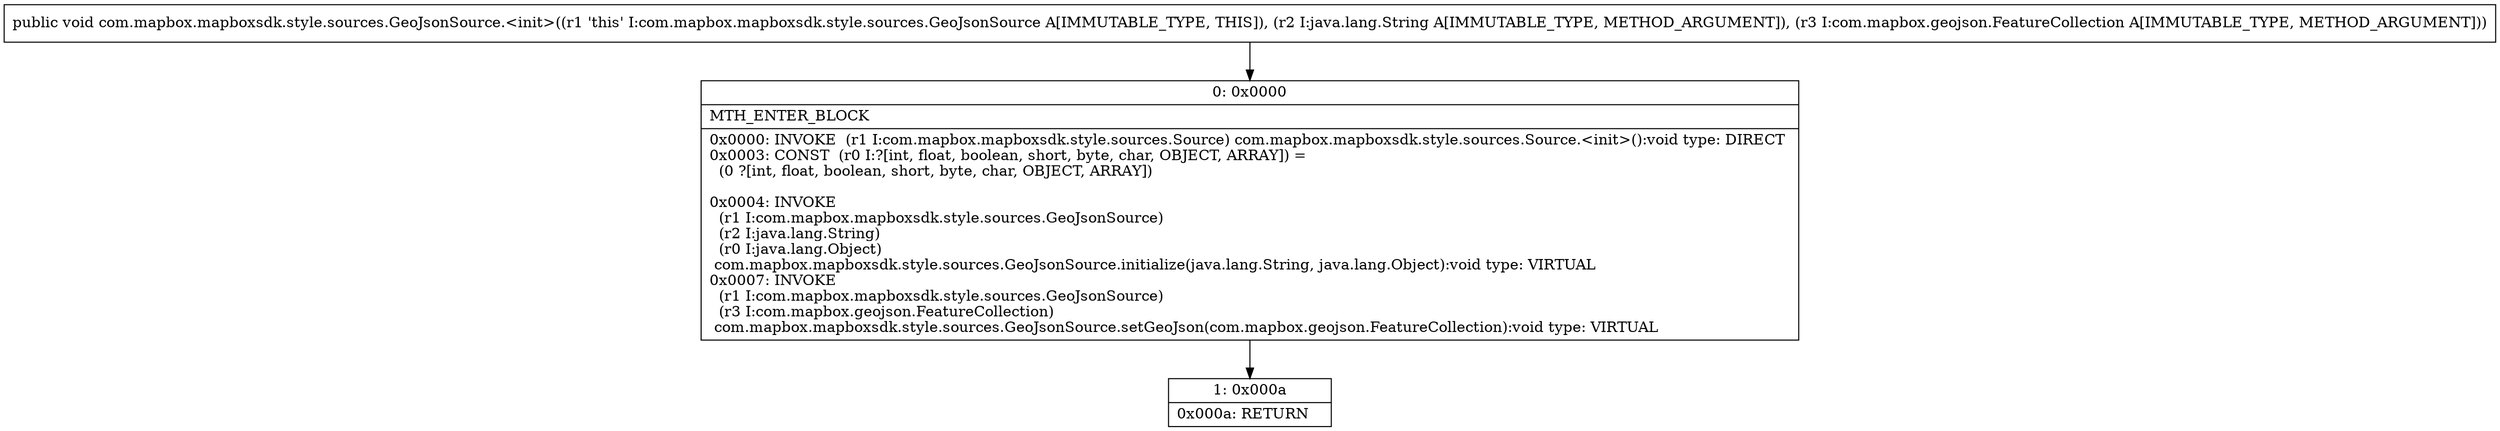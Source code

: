 digraph "CFG forcom.mapbox.mapboxsdk.style.sources.GeoJsonSource.\<init\>(Ljava\/lang\/String;Lcom\/mapbox\/geojson\/FeatureCollection;)V" {
Node_0 [shape=record,label="{0\:\ 0x0000|MTH_ENTER_BLOCK\l|0x0000: INVOKE  (r1 I:com.mapbox.mapboxsdk.style.sources.Source) com.mapbox.mapboxsdk.style.sources.Source.\<init\>():void type: DIRECT \l0x0003: CONST  (r0 I:?[int, float, boolean, short, byte, char, OBJECT, ARRAY]) = \l  (0 ?[int, float, boolean, short, byte, char, OBJECT, ARRAY])\l \l0x0004: INVOKE  \l  (r1 I:com.mapbox.mapboxsdk.style.sources.GeoJsonSource)\l  (r2 I:java.lang.String)\l  (r0 I:java.lang.Object)\l com.mapbox.mapboxsdk.style.sources.GeoJsonSource.initialize(java.lang.String, java.lang.Object):void type: VIRTUAL \l0x0007: INVOKE  \l  (r1 I:com.mapbox.mapboxsdk.style.sources.GeoJsonSource)\l  (r3 I:com.mapbox.geojson.FeatureCollection)\l com.mapbox.mapboxsdk.style.sources.GeoJsonSource.setGeoJson(com.mapbox.geojson.FeatureCollection):void type: VIRTUAL \l}"];
Node_1 [shape=record,label="{1\:\ 0x000a|0x000a: RETURN   \l}"];
MethodNode[shape=record,label="{public void com.mapbox.mapboxsdk.style.sources.GeoJsonSource.\<init\>((r1 'this' I:com.mapbox.mapboxsdk.style.sources.GeoJsonSource A[IMMUTABLE_TYPE, THIS]), (r2 I:java.lang.String A[IMMUTABLE_TYPE, METHOD_ARGUMENT]), (r3 I:com.mapbox.geojson.FeatureCollection A[IMMUTABLE_TYPE, METHOD_ARGUMENT])) }"];
MethodNode -> Node_0;
Node_0 -> Node_1;
}

